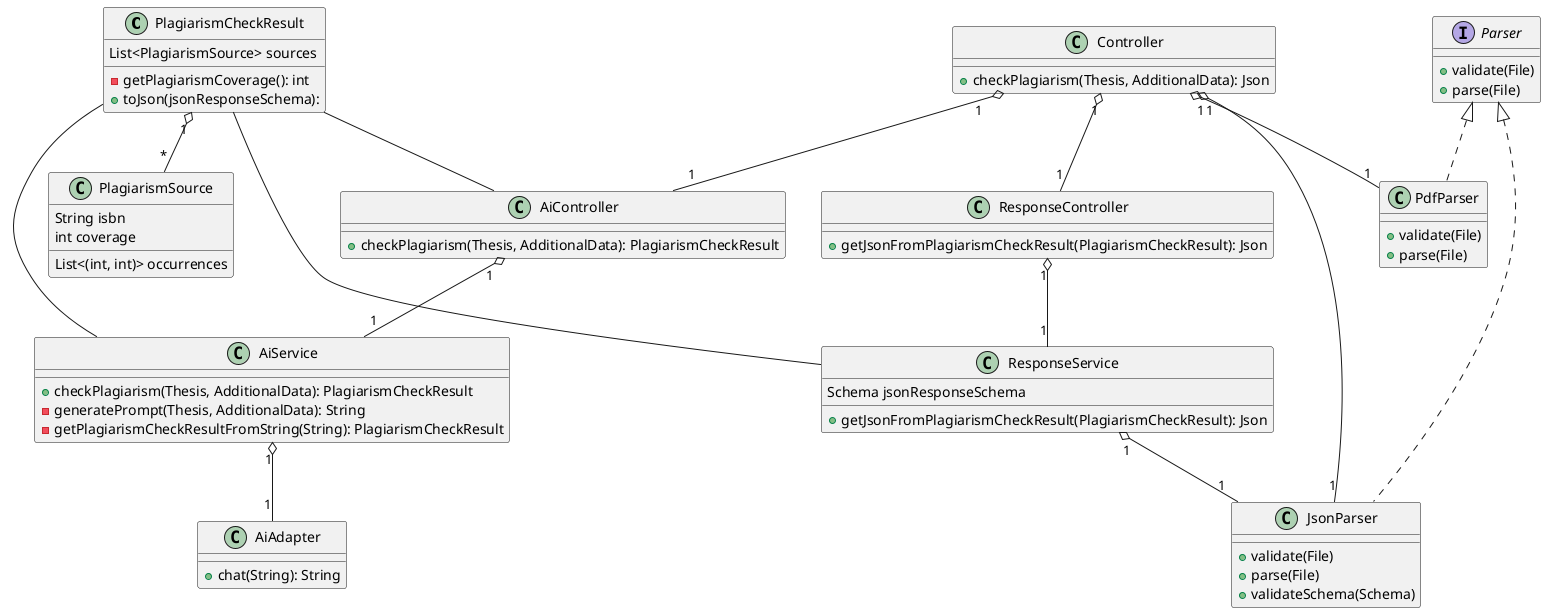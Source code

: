 @startuml Klassendiagramm
class PlagiarismCheckResult {
    List<PlagiarismSource> sources
    -getPlagiarismCoverage(): int
    +toJson(jsonResponseSchema):
}

class PlagiarismSource {
    String isbn
    List<(int, int)> occurrences
    int coverage
}

interface Parser {
    +validate(File)
    +parse(File)
}

class PdfParser implements Parser {
    +validate(File)
    +parse(File)
}

class JsonParser implements Parser {
    +validate(File)
    +parse(File)
    +validateSchema(Schema)
}

class Controller {
    +checkPlagiarism(Thesis, AdditionalData): Json
}

class AiController {
    +checkPlagiarism(Thesis, AdditionalData): PlagiarismCheckResult
}

class AiService {
    +checkPlagiarism(Thesis, AdditionalData): PlagiarismCheckResult
    -generatePrompt(Thesis, AdditionalData): String
    -getPlagiarismCheckResultFromString(String): PlagiarismCheckResult
}

class AiAdapter {
    +chat(String): String
}

class ResponseController {
    +getJsonFromPlagiarismCheckResult(PlagiarismCheckResult): Json
}

class ResponseService {
    Schema jsonResponseSchema
    +getJsonFromPlagiarismCheckResult(PlagiarismCheckResult): Json
}

Controller "1" o-- "1" PdfParser
Controller "1" o-- "1" JsonParser
Controller "1" o-- "1" AiController
AiController "1" o-- "1" AiService
AiService "1" o-- "1" AiAdapter
Controller "1" o-- "1" ResponseController
ResponseController "1" o-- "1" ResponseService
ResponseService "1" o-- "1" JsonParser

PlagiarismCheckResult -- AiController
PlagiarismCheckResult -- AiService
PlagiarismCheckResult -- ResponseService

PlagiarismCheckResult "1" o-- "*" PlagiarismSource
@enduml
